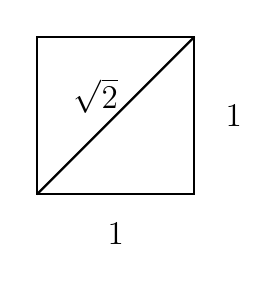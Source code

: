 \begin{tikzpicture}
\node at (-1,-1) {};
\node at (1,1) {};

\draw [thick] (-1,-1) rectangle (1,1);
\draw [thick] (-1,-1) -- (1,1);
\node at (0,-1.5) {\large 1};
\node at (1.5,0) {\large 1};
\node at (-0.25,0.25) {\large $\sqrt{2}$};
\end{tikzpicture}
